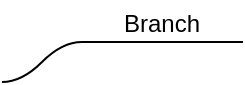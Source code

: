 <mxfile version="17.2.1" type="device"><diagram id="-RXpqB9rk80A_AhuvjtH" name="Page-1"><mxGraphModel dx="1422" dy="865" grid="1" gridSize="10" guides="1" tooltips="1" connect="1" arrows="1" fold="1" page="1" pageScale="1" pageWidth="850" pageHeight="1100" math="0" shadow="0"><root><mxCell id="0"/><mxCell id="1" parent="0"/><mxCell id="CNEYI3ciecjSfYHtOesB-1" value="Branch" style="whiteSpace=wrap;html=1;shape=partialRectangle;top=0;left=0;bottom=1;right=0;points=[[0,1],[1,1]];fillColor=none;align=center;verticalAlign=bottom;routingCenterY=0.5;snapToPoint=1;recursiveResize=0;autosize=1;treeFolding=1;treeMoving=1;newEdgeStyle={&quot;edgeStyle&quot;:&quot;entityRelationEdgeStyle&quot;,&quot;startArrow&quot;:&quot;none&quot;,&quot;endArrow&quot;:&quot;none&quot;,&quot;segment&quot;:10,&quot;curved&quot;:1};" vertex="1" parent="1"><mxGeometry x="360" y="310" width="80" height="20" as="geometry"/></mxCell><mxCell id="CNEYI3ciecjSfYHtOesB-2" value="" style="edgeStyle=entityRelationEdgeStyle;startArrow=none;endArrow=none;segment=10;curved=1;rounded=0;" edge="1" target="CNEYI3ciecjSfYHtOesB-1" parent="1"><mxGeometry relative="1" as="geometry"><mxPoint x="320" y="350" as="sourcePoint"/></mxGeometry></mxCell></root></mxGraphModel></diagram></mxfile>